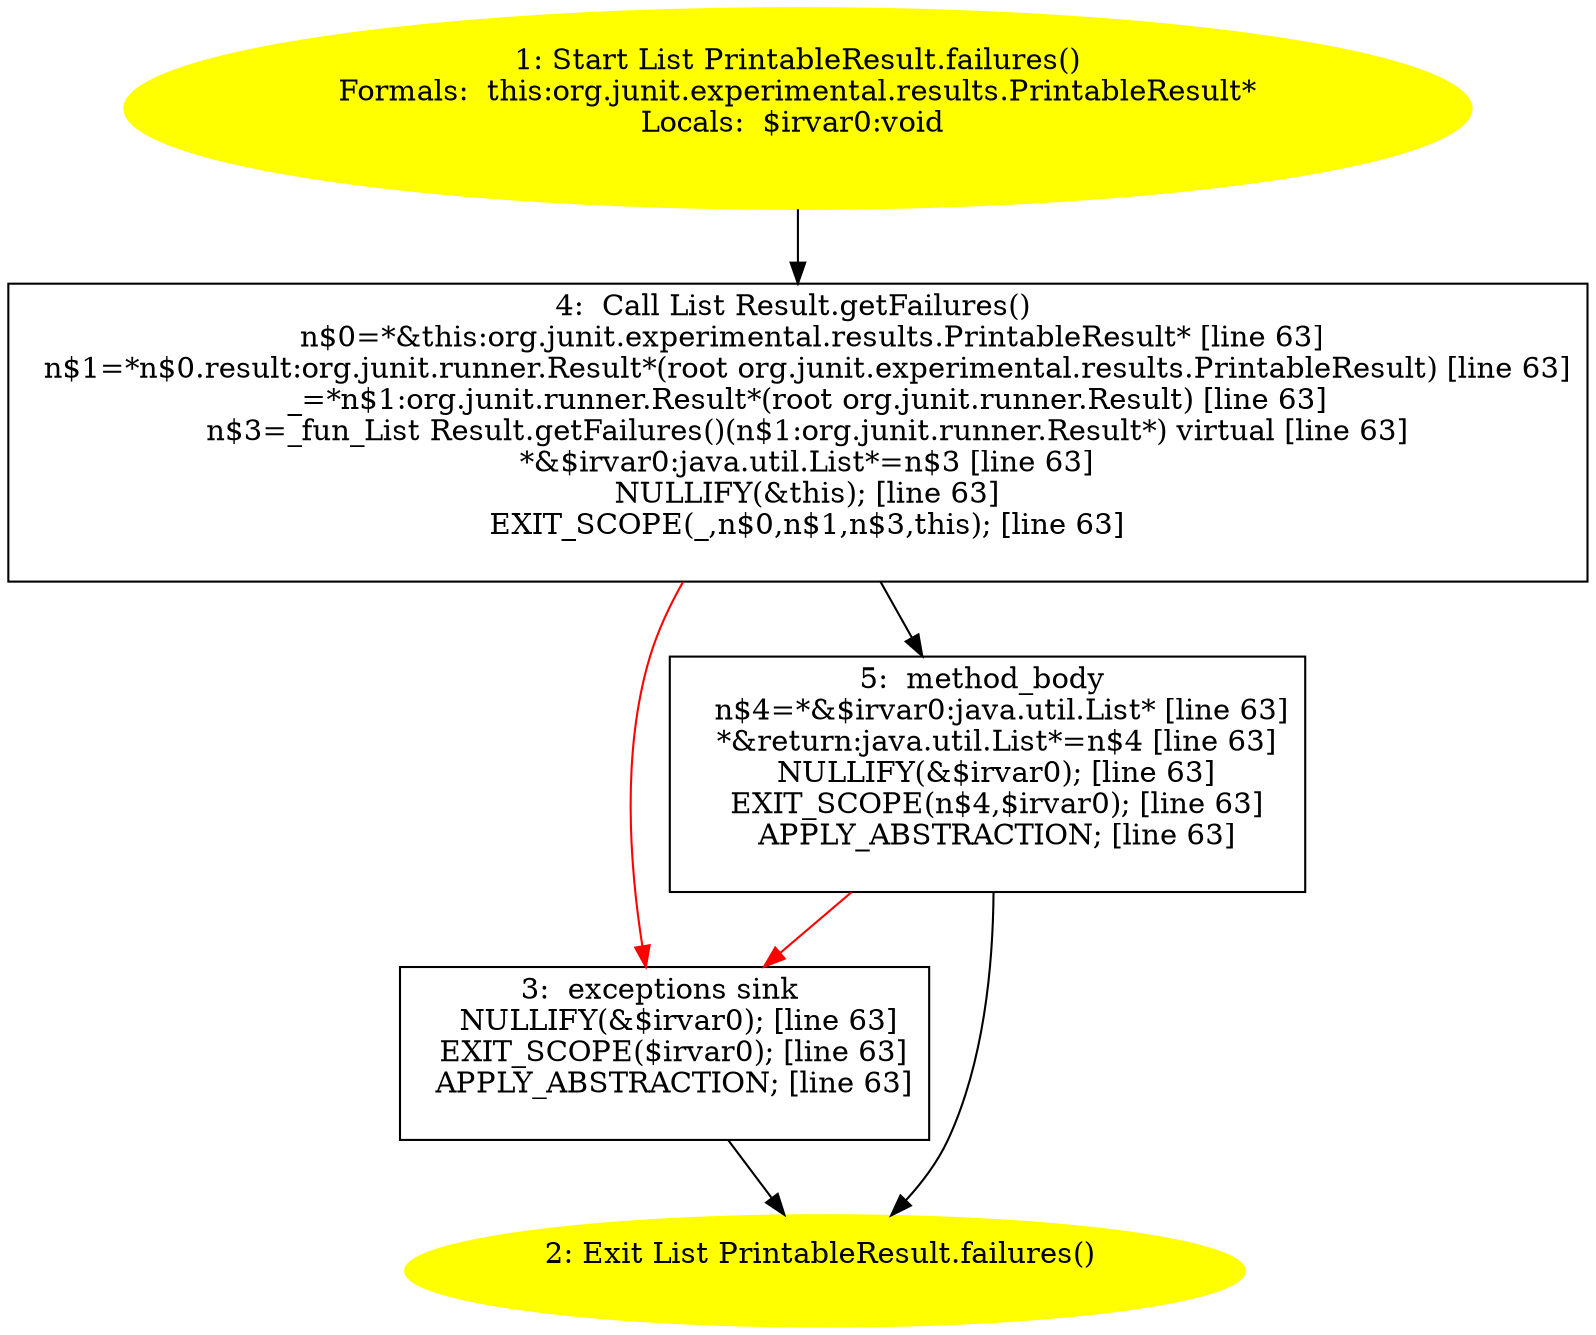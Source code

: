 /* @generated */
digraph cfg {
"org.junit.experimental.results.PrintableResult.failures():java.util.List.a3ab42813dba3e7306b76f7480045cbb_1" [label="1: Start List PrintableResult.failures()\nFormals:  this:org.junit.experimental.results.PrintableResult*\nLocals:  $irvar0:void \n  " color=yellow style=filled]
	

	 "org.junit.experimental.results.PrintableResult.failures():java.util.List.a3ab42813dba3e7306b76f7480045cbb_1" -> "org.junit.experimental.results.PrintableResult.failures():java.util.List.a3ab42813dba3e7306b76f7480045cbb_4" ;
"org.junit.experimental.results.PrintableResult.failures():java.util.List.a3ab42813dba3e7306b76f7480045cbb_2" [label="2: Exit List PrintableResult.failures() \n  " color=yellow style=filled]
	

"org.junit.experimental.results.PrintableResult.failures():java.util.List.a3ab42813dba3e7306b76f7480045cbb_3" [label="3:  exceptions sink \n   NULLIFY(&$irvar0); [line 63]\n  EXIT_SCOPE($irvar0); [line 63]\n  APPLY_ABSTRACTION; [line 63]\n " shape="box"]
	

	 "org.junit.experimental.results.PrintableResult.failures():java.util.List.a3ab42813dba3e7306b76f7480045cbb_3" -> "org.junit.experimental.results.PrintableResult.failures():java.util.List.a3ab42813dba3e7306b76f7480045cbb_2" ;
"org.junit.experimental.results.PrintableResult.failures():java.util.List.a3ab42813dba3e7306b76f7480045cbb_4" [label="4:  Call List Result.getFailures() \n   n$0=*&this:org.junit.experimental.results.PrintableResult* [line 63]\n  n$1=*n$0.result:org.junit.runner.Result*(root org.junit.experimental.results.PrintableResult) [line 63]\n  _=*n$1:org.junit.runner.Result*(root org.junit.runner.Result) [line 63]\n  n$3=_fun_List Result.getFailures()(n$1:org.junit.runner.Result*) virtual [line 63]\n  *&$irvar0:java.util.List*=n$3 [line 63]\n  NULLIFY(&this); [line 63]\n  EXIT_SCOPE(_,n$0,n$1,n$3,this); [line 63]\n " shape="box"]
	

	 "org.junit.experimental.results.PrintableResult.failures():java.util.List.a3ab42813dba3e7306b76f7480045cbb_4" -> "org.junit.experimental.results.PrintableResult.failures():java.util.List.a3ab42813dba3e7306b76f7480045cbb_5" ;
	 "org.junit.experimental.results.PrintableResult.failures():java.util.List.a3ab42813dba3e7306b76f7480045cbb_4" -> "org.junit.experimental.results.PrintableResult.failures():java.util.List.a3ab42813dba3e7306b76f7480045cbb_3" [color="red" ];
"org.junit.experimental.results.PrintableResult.failures():java.util.List.a3ab42813dba3e7306b76f7480045cbb_5" [label="5:  method_body \n   n$4=*&$irvar0:java.util.List* [line 63]\n  *&return:java.util.List*=n$4 [line 63]\n  NULLIFY(&$irvar0); [line 63]\n  EXIT_SCOPE(n$4,$irvar0); [line 63]\n  APPLY_ABSTRACTION; [line 63]\n " shape="box"]
	

	 "org.junit.experimental.results.PrintableResult.failures():java.util.List.a3ab42813dba3e7306b76f7480045cbb_5" -> "org.junit.experimental.results.PrintableResult.failures():java.util.List.a3ab42813dba3e7306b76f7480045cbb_2" ;
	 "org.junit.experimental.results.PrintableResult.failures():java.util.List.a3ab42813dba3e7306b76f7480045cbb_5" -> "org.junit.experimental.results.PrintableResult.failures():java.util.List.a3ab42813dba3e7306b76f7480045cbb_3" [color="red" ];
}
